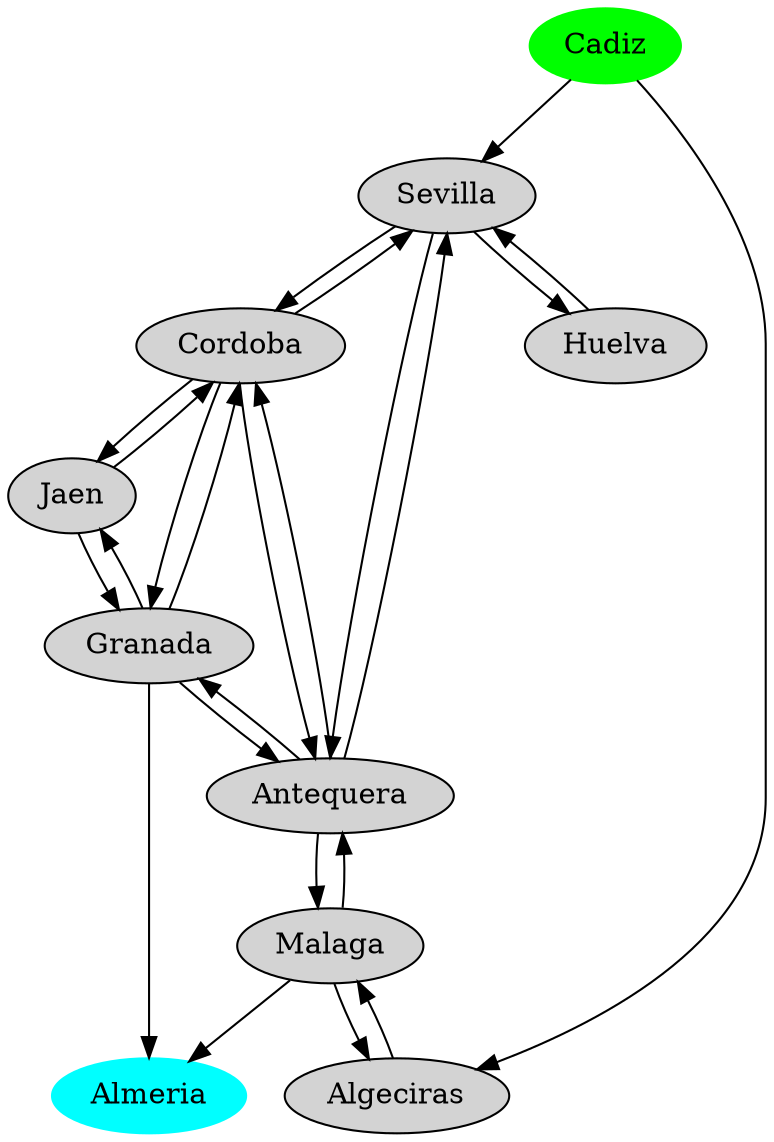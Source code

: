 strict digraph G {
  1 [ label="Sevilla" color="" style="filled" ];
  2 [ label="Cadiz" color="green" style="filled" ];
  3 [ label="Huelva" color="" style="filled" ];
  4 [ label="Cordoba" color="" style="filled" ];
  5 [ label="Malaga" color="" style="filled" ];
  6 [ label="Antequera" color="" style="filled" ];
  7 [ label="Almeria" color="cyan" style="filled" ];
  8 [ label="Granada" color="" style="filled" ];
  9 [ label="Jaen" color="" style="filled" ];
  10 [ label="Algeciras" color="" style="filled" ];
  1 -> 3 [ label="" ];
  3 -> 1 [ label="" ];
  1 -> 4 [ label="" ];
  4 -> 1 [ label="" ];
  2 -> 1 [ label="" ];
  1 -> 6 [ label="" ];
  6 -> 1 [ label="" ];
  6 -> 8 [ label="" ];
  8 -> 6 [ label="" ];
  6 -> 5 [ label="" ];
  5 -> 6 [ label="" ];
  6 -> 4 [ label="" ];
  4 -> 6 [ label="" ];
  5 -> 7 [ label="" ];
  4 -> 9 [ label="" ];
  9 -> 4 [ label="" ];
  4 -> 8 [ label="" ];
  8 -> 4 [ label="" ];
  8 -> 7 [ label="" ];
  8 -> 9 [ label="" ];
  9 -> 8 [ label="" ];
  2 -> 10 [ label="" ];
  10 -> 5 [ label="" ];
  5 -> 10 [ label="" ];
}

